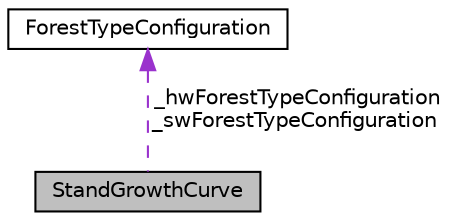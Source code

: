 digraph "StandGrowthCurve"
{
 // LATEX_PDF_SIZE
  edge [fontname="Helvetica",fontsize="10",labelfontname="Helvetica",labelfontsize="10"];
  node [fontname="Helvetica",fontsize="10",shape=record];
  Node1 [label="StandGrowthCurve",height=0.2,width=0.4,color="black", fillcolor="grey75", style="filled", fontcolor="black",tooltip=" "];
  Node2 -> Node1 [dir="back",color="darkorchid3",fontsize="10",style="dashed",label=" _hwForestTypeConfiguration\n_swForestTypeConfiguration" ,fontname="Helvetica"];
  Node2 [label="ForestTypeConfiguration",height=0.2,width=0.4,color="black", fillcolor="white", style="filled",URL="$structForestTypeConfiguration.html",tooltip=" "];
}
